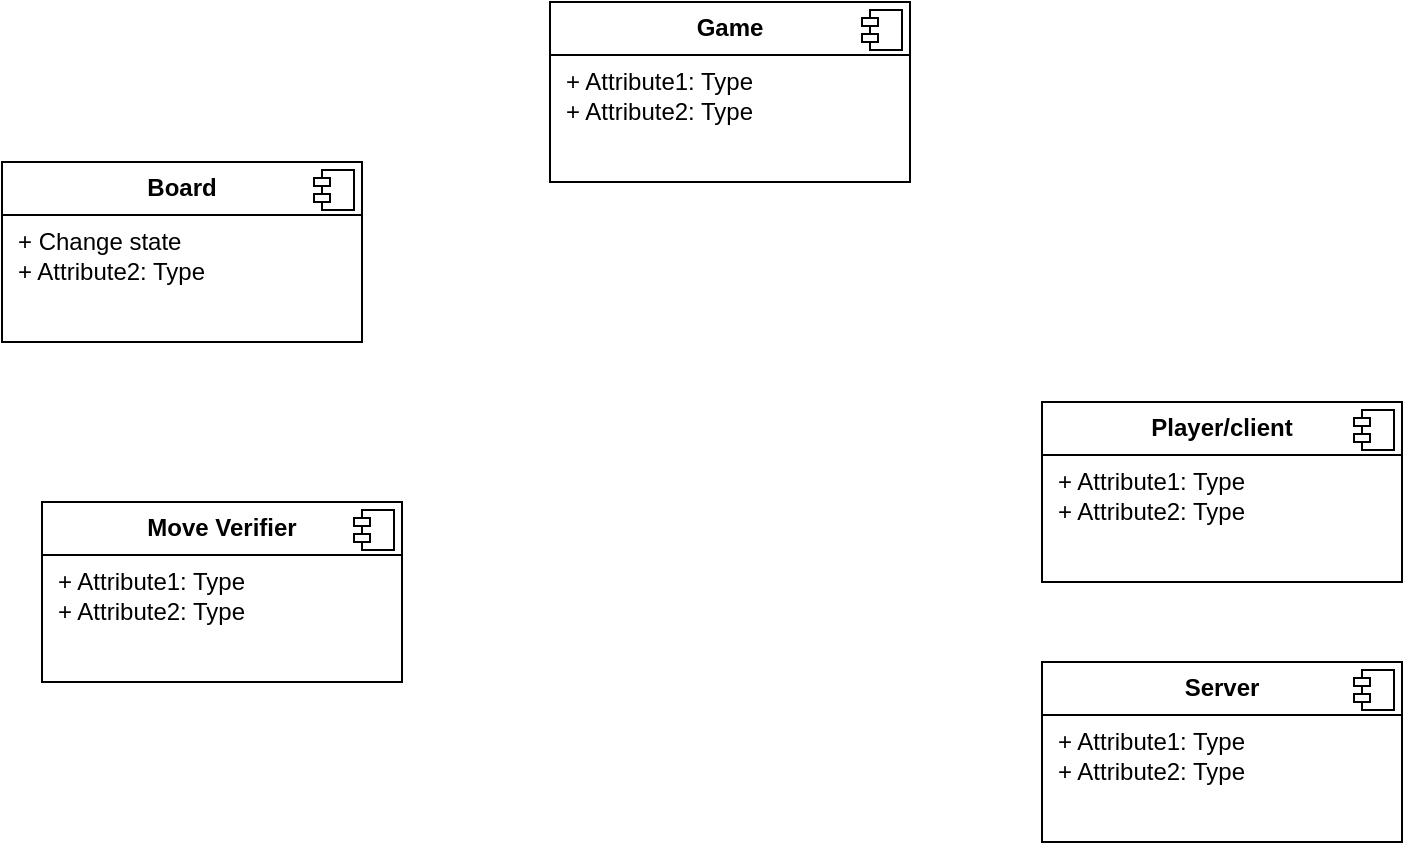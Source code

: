 <mxfile version="25.0.1" pages="2">
  <diagram name="Server" id="Mh_NKx4pNMuec91e89ZP">
    <mxGraphModel dx="989" dy="534" grid="1" gridSize="10" guides="1" tooltips="1" connect="1" arrows="1" fold="1" page="1" pageScale="1" pageWidth="827" pageHeight="1169" math="0" shadow="0">
      <root>
        <mxCell id="0" />
        <mxCell id="1" parent="0" />
        <mxCell id="wYFm1lLZGYX_vIgCywQf-3" value="&lt;p style=&quot;margin:0px;margin-top:6px;text-align:center;&quot;&gt;&lt;b&gt;Server&lt;/b&gt;&lt;/p&gt;&lt;hr size=&quot;1&quot; style=&quot;border-style:solid;&quot;&gt;&lt;p style=&quot;margin:0px;margin-left:8px;&quot;&gt;+ Attribute1: Type&lt;br&gt;+ Attribute2: Type&lt;/p&gt;" style="align=left;overflow=fill;html=1;dropTarget=0;whiteSpace=wrap;" vertex="1" parent="1">
          <mxGeometry x="570" y="350" width="180" height="90" as="geometry" />
        </mxCell>
        <mxCell id="wYFm1lLZGYX_vIgCywQf-4" value="" style="shape=component;jettyWidth=8;jettyHeight=4;" vertex="1" parent="wYFm1lLZGYX_vIgCywQf-3">
          <mxGeometry x="1" width="20" height="20" relative="1" as="geometry">
            <mxPoint x="-24" y="4" as="offset" />
          </mxGeometry>
        </mxCell>
        <mxCell id="wYFm1lLZGYX_vIgCywQf-5" value="&lt;p style=&quot;margin:0px;margin-top:6px;text-align:center;&quot;&gt;&lt;b&gt;Board&lt;/b&gt;&lt;/p&gt;&lt;hr size=&quot;1&quot; style=&quot;border-style:solid;&quot;&gt;&lt;p style=&quot;margin:0px;margin-left:8px;&quot;&gt;+ Change state&lt;br&gt;+ Attribute2: Type&lt;/p&gt;" style="align=left;overflow=fill;html=1;dropTarget=0;whiteSpace=wrap;" vertex="1" parent="1">
          <mxGeometry x="50" y="100" width="180" height="90" as="geometry" />
        </mxCell>
        <mxCell id="wYFm1lLZGYX_vIgCywQf-6" value="" style="shape=component;jettyWidth=8;jettyHeight=4;" vertex="1" parent="wYFm1lLZGYX_vIgCywQf-5">
          <mxGeometry x="1" width="20" height="20" relative="1" as="geometry">
            <mxPoint x="-24" y="4" as="offset" />
          </mxGeometry>
        </mxCell>
        <mxCell id="wYFm1lLZGYX_vIgCywQf-7" value="&lt;p style=&quot;margin:0px;margin-top:6px;text-align:center;&quot;&gt;&lt;b&gt;Move Verifier&lt;br&gt;&lt;/b&gt;&lt;/p&gt;&lt;hr size=&quot;1&quot; style=&quot;border-style:solid;&quot;&gt;&lt;p style=&quot;margin:0px;margin-left:8px;&quot;&gt;+ Attribute1: Type&lt;br&gt;+ Attribute2: Type&lt;/p&gt;" style="align=left;overflow=fill;html=1;dropTarget=0;whiteSpace=wrap;" vertex="1" parent="1">
          <mxGeometry x="70" y="270" width="180" height="90" as="geometry" />
        </mxCell>
        <mxCell id="wYFm1lLZGYX_vIgCywQf-8" value="" style="shape=component;jettyWidth=8;jettyHeight=4;" vertex="1" parent="wYFm1lLZGYX_vIgCywQf-7">
          <mxGeometry x="1" width="20" height="20" relative="1" as="geometry">
            <mxPoint x="-24" y="4" as="offset" />
          </mxGeometry>
        </mxCell>
        <mxCell id="wYFm1lLZGYX_vIgCywQf-10" value="&lt;p style=&quot;margin:0px;margin-top:6px;text-align:center;&quot;&gt;&lt;b&gt;Player/client&lt;/b&gt;&lt;/p&gt;&lt;hr size=&quot;1&quot; style=&quot;border-style:solid;&quot;&gt;&lt;p style=&quot;margin:0px;margin-left:8px;&quot;&gt;+ Attribute1: Type&lt;br&gt;+ Attribute2: Type&lt;/p&gt;" style="align=left;overflow=fill;html=1;dropTarget=0;whiteSpace=wrap;" vertex="1" parent="1">
          <mxGeometry x="570" y="220" width="180" height="90" as="geometry" />
        </mxCell>
        <mxCell id="wYFm1lLZGYX_vIgCywQf-11" value="" style="shape=component;jettyWidth=8;jettyHeight=4;" vertex="1" parent="wYFm1lLZGYX_vIgCywQf-10">
          <mxGeometry x="1" width="20" height="20" relative="1" as="geometry">
            <mxPoint x="-24" y="4" as="offset" />
          </mxGeometry>
        </mxCell>
        <mxCell id="wYFm1lLZGYX_vIgCywQf-12" value="&lt;p style=&quot;margin:0px;margin-top:6px;text-align:center;&quot;&gt;&lt;b&gt;Game&lt;/b&gt;&lt;/p&gt;&lt;hr size=&quot;1&quot; style=&quot;border-style:solid;&quot;&gt;&lt;p style=&quot;margin:0px;margin-left:8px;&quot;&gt;+ Attribute1: Type&lt;br&gt;+ Attribute2: Type&lt;/p&gt;" style="align=left;overflow=fill;html=1;dropTarget=0;whiteSpace=wrap;" vertex="1" parent="1">
          <mxGeometry x="324" y="20" width="180" height="90" as="geometry" />
        </mxCell>
        <mxCell id="wYFm1lLZGYX_vIgCywQf-13" value="" style="shape=component;jettyWidth=8;jettyHeight=4;" vertex="1" parent="wYFm1lLZGYX_vIgCywQf-12">
          <mxGeometry x="1" width="20" height="20" relative="1" as="geometry">
            <mxPoint x="-24" y="4" as="offset" />
          </mxGeometry>
        </mxCell>
      </root>
    </mxGraphModel>
  </diagram>
  <diagram id="tdmLeAfPQgpOq1p6u9Lc" name="Client">
    <mxGraphModel dx="1434" dy="774" grid="1" gridSize="10" guides="1" tooltips="1" connect="1" arrows="1" fold="1" page="1" pageScale="1" pageWidth="827" pageHeight="1169" math="0" shadow="0">
      <root>
        <mxCell id="0" />
        <mxCell id="1" parent="0" />
        <mxCell id="qL4lZKEsOjC43DvK7tLc-5" style="edgeStyle=orthogonalEdgeStyle;rounded=0;orthogonalLoop=1;jettySize=auto;html=1;exitX=0;exitY=0.5;exitDx=0;exitDy=0;entryX=1;entryY=0.5;entryDx=0;entryDy=0;" edge="1" parent="1" source="ur3_eXzjgtlMLQ-y4_nW-7" target="ur3_eXzjgtlMLQ-y4_nW-11">
          <mxGeometry relative="1" as="geometry" />
        </mxCell>
        <mxCell id="ur3_eXzjgtlMLQ-y4_nW-7" value="&lt;p style=&quot;margin:0px;margin-top:6px;text-align:center;&quot;&gt;&lt;b&gt;CLI i/o&lt;/b&gt;&lt;br&gt;&lt;/p&gt;&lt;hr size=&quot;1&quot; style=&quot;border-style:solid;&quot;&gt;&lt;p style=&quot;margin:0px;margin-left:8px;&quot;&gt;+ Attribute1: Type&lt;br&gt;+ Attribute2: Type&lt;/p&gt;" style="align=left;overflow=fill;html=1;dropTarget=0;whiteSpace=wrap;" vertex="1" parent="1">
          <mxGeometry x="580" y="240" width="180" height="90" as="geometry" />
        </mxCell>
        <mxCell id="ur3_eXzjgtlMLQ-y4_nW-8" value="" style="shape=component;jettyWidth=8;jettyHeight=4;" vertex="1" parent="ur3_eXzjgtlMLQ-y4_nW-7">
          <mxGeometry x="1" width="20" height="20" relative="1" as="geometry">
            <mxPoint x="-24" y="4" as="offset" />
          </mxGeometry>
        </mxCell>
        <mxCell id="ur3_eXzjgtlMLQ-y4_nW-9" value="&lt;br&gt;&lt;b&gt;Server communication&lt;/b&gt;" style="html=1;dropTarget=0;whiteSpace=wrap;" vertex="1" parent="1">
          <mxGeometry x="50" y="150" width="180" height="90" as="geometry" />
        </mxCell>
        <mxCell id="ur3_eXzjgtlMLQ-y4_nW-10" value="" style="shape=module;jettyWidth=8;jettyHeight=4;" vertex="1" parent="ur3_eXzjgtlMLQ-y4_nW-9">
          <mxGeometry x="1" width="20" height="20" relative="1" as="geometry">
            <mxPoint x="-27" y="7" as="offset" />
          </mxGeometry>
        </mxCell>
        <mxCell id="qL4lZKEsOjC43DvK7tLc-3" style="edgeStyle=orthogonalEdgeStyle;rounded=0;orthogonalLoop=1;jettySize=auto;html=1;exitX=0;exitY=0.5;exitDx=0;exitDy=0;entryX=1;entryY=0.5;entryDx=0;entryDy=0;" edge="1" parent="1" source="ur3_eXzjgtlMLQ-y4_nW-11" target="ur3_eXzjgtlMLQ-y4_nW-9">
          <mxGeometry relative="1" as="geometry" />
        </mxCell>
        <mxCell id="qL4lZKEsOjC43DvK7tLc-4" value="JSON" style="edgeLabel;html=1;align=center;verticalAlign=middle;resizable=0;points=[];" vertex="1" connectable="0" parent="qL4lZKEsOjC43DvK7tLc-3">
          <mxGeometry x="0.468" y="1" relative="1" as="geometry">
            <mxPoint as="offset" />
          </mxGeometry>
        </mxCell>
        <mxCell id="ur3_eXzjgtlMLQ-y4_nW-11" value="I/O parser" style="html=1;dropTarget=0;whiteSpace=wrap;" vertex="1" parent="1">
          <mxGeometry x="324" y="120" width="180" height="90" as="geometry" />
        </mxCell>
        <mxCell id="ur3_eXzjgtlMLQ-y4_nW-12" value="" style="shape=module;jettyWidth=8;jettyHeight=4;" vertex="1" parent="ur3_eXzjgtlMLQ-y4_nW-11">
          <mxGeometry x="1" width="20" height="20" relative="1" as="geometry">
            <mxPoint x="-27" y="7" as="offset" />
          </mxGeometry>
        </mxCell>
      </root>
    </mxGraphModel>
  </diagram>
</mxfile>
